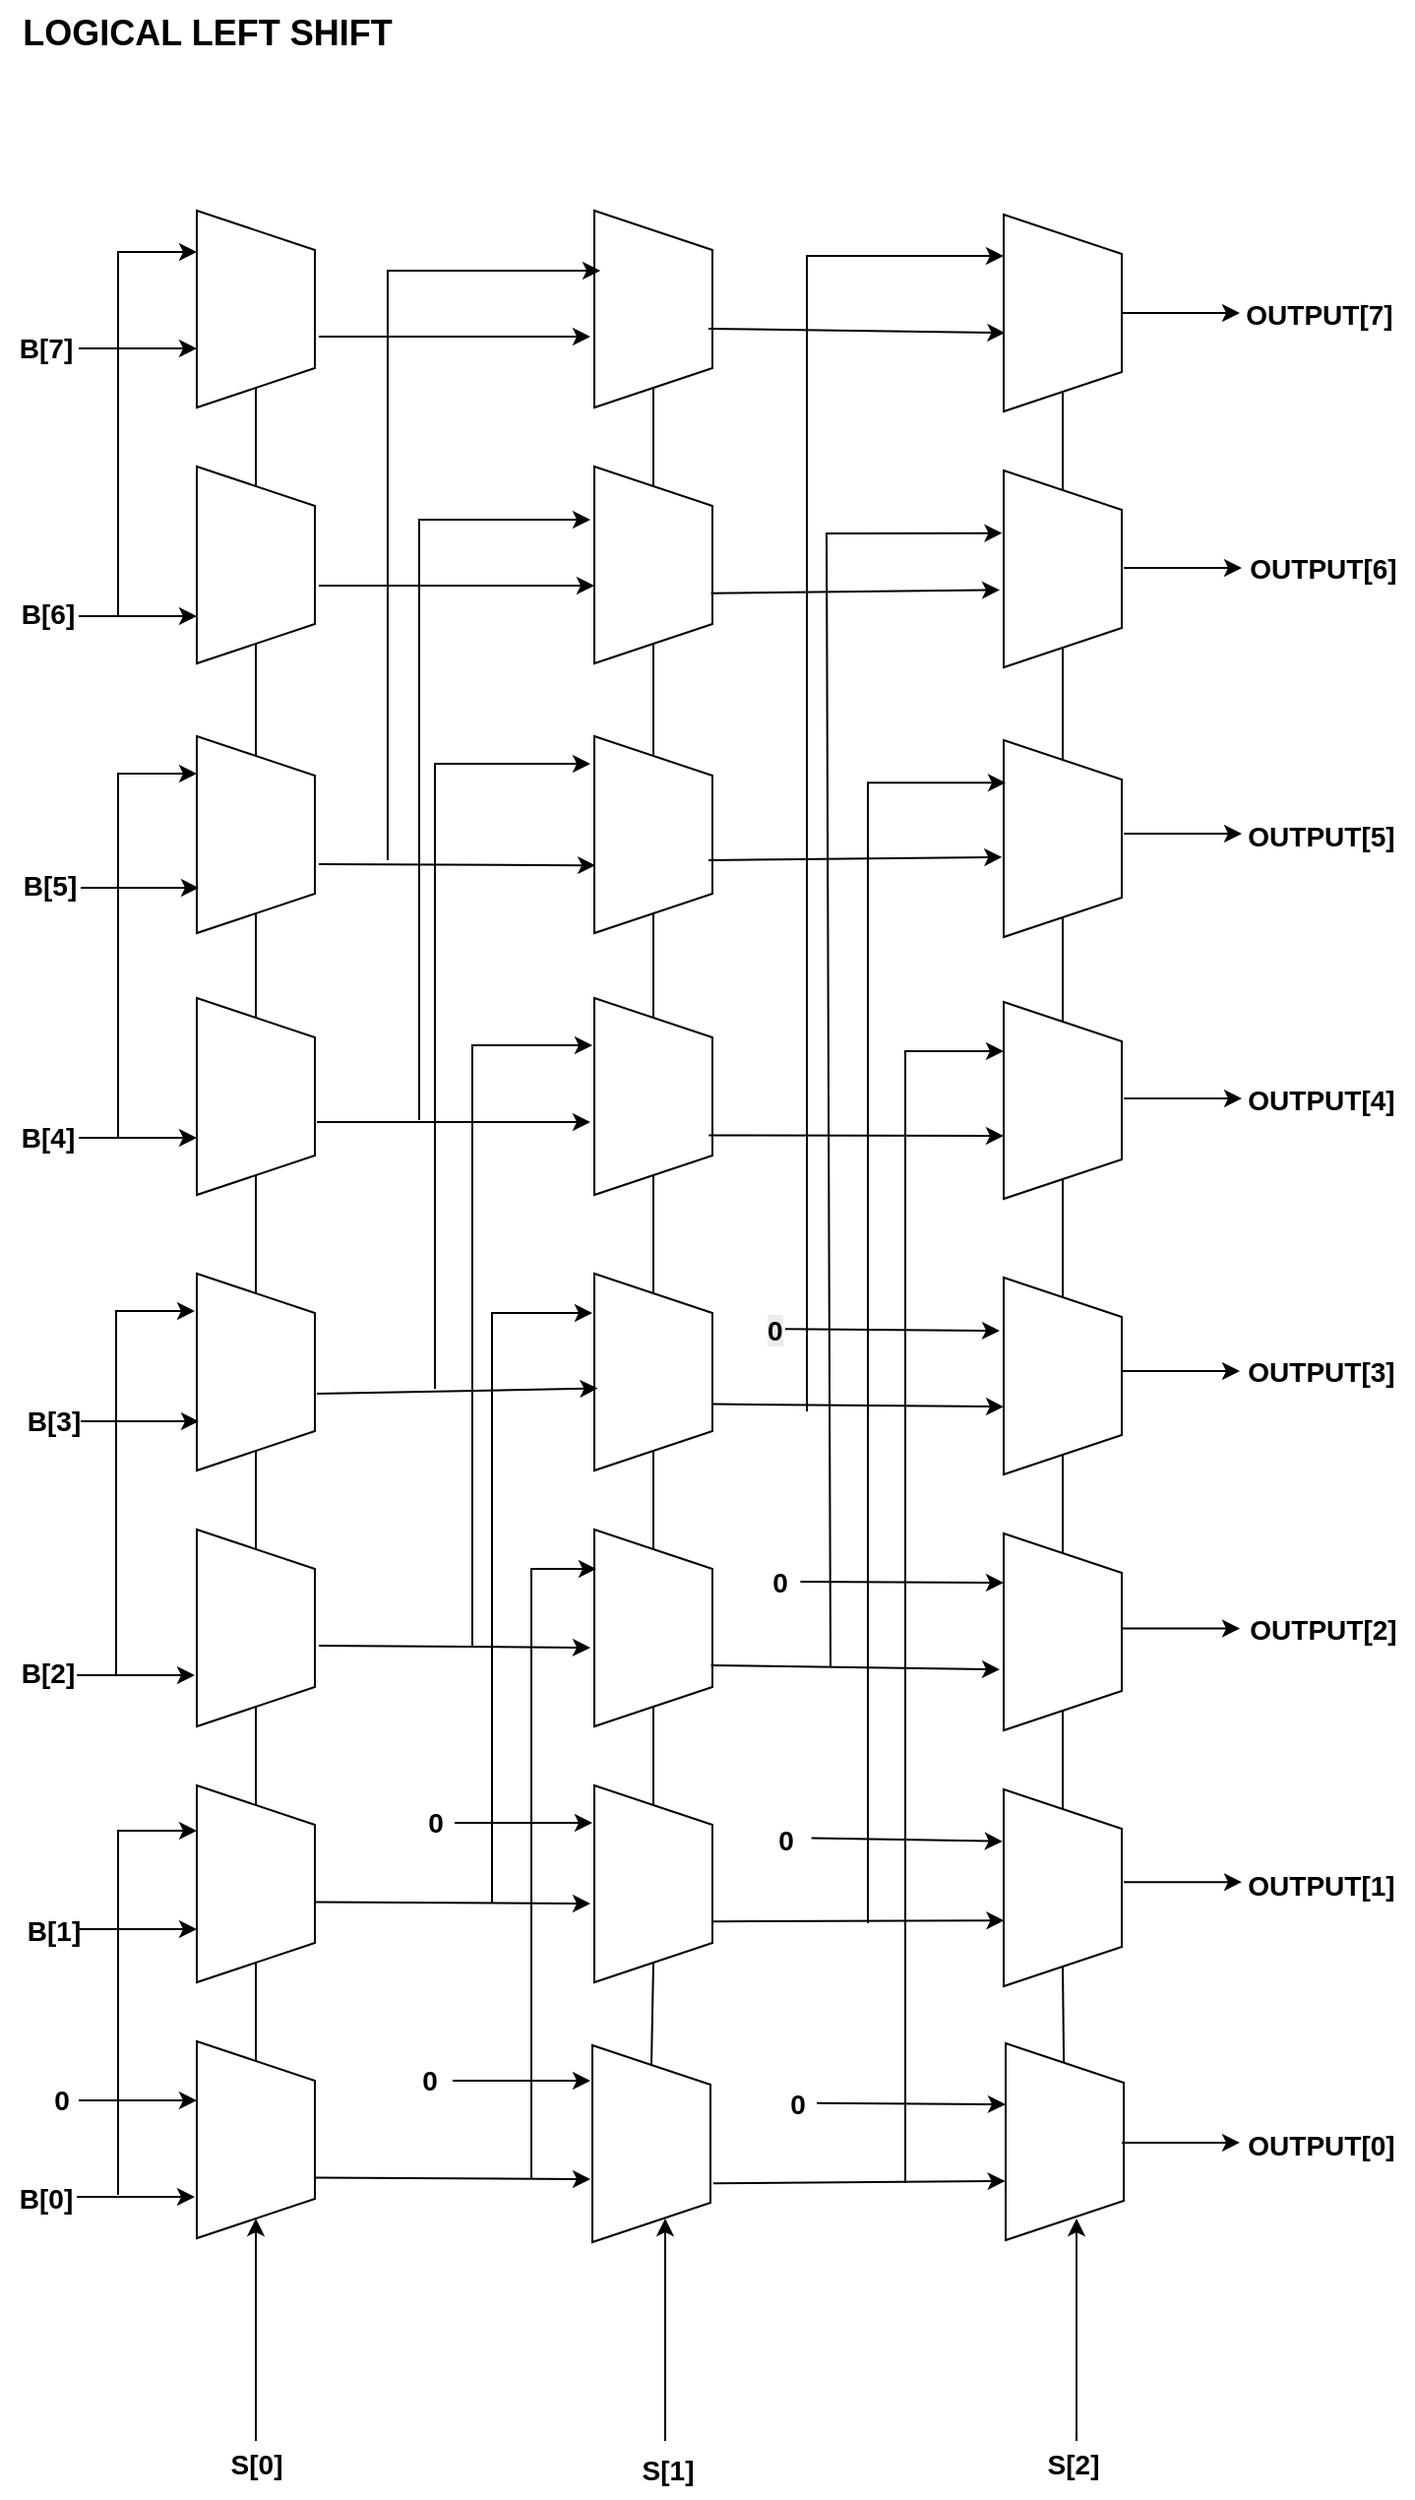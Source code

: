 <mxfile version="27.0.9">
  <diagram name="Page-1" id="BcImj0xTvGJ8RSBH8rBG">
    <mxGraphModel dx="2329" dy="1131" grid="0" gridSize="10" guides="1" tooltips="1" connect="1" arrows="1" fold="1" page="1" pageScale="1" pageWidth="850" pageHeight="1400" math="0" shadow="0">
      <root>
        <mxCell id="0" />
        <mxCell id="1" parent="0" />
        <mxCell id="QNMJlBOBgogYAWf_6NJC-1" value="" style="shape=trapezoid;perimeter=trapezoidPerimeter;whiteSpace=wrap;html=1;fixedSize=1;direction=south;" parent="1" vertex="1">
          <mxGeometry x="120" y="120" width="60" height="100" as="geometry" />
        </mxCell>
        <mxCell id="QNMJlBOBgogYAWf_6NJC-2" value="&lt;font style=&quot;font-size: 18px;&quot;&gt;&lt;b&gt;LOGICAL LEFT SHIFT&lt;/b&gt;&lt;/font&gt;" style="text;html=1;align=center;verticalAlign=middle;resizable=0;points=[];autosize=1;strokeColor=none;fillColor=none;" parent="1" vertex="1">
          <mxGeometry x="22" y="13" width="206" height="34" as="geometry" />
        </mxCell>
        <mxCell id="QNMJlBOBgogYAWf_6NJC-3" value="" style="shape=trapezoid;perimeter=trapezoidPerimeter;whiteSpace=wrap;html=1;fixedSize=1;direction=south;" parent="1" vertex="1">
          <mxGeometry x="120" y="250" width="60" height="100" as="geometry" />
        </mxCell>
        <mxCell id="QNMJlBOBgogYAWf_6NJC-4" value="" style="shape=trapezoid;perimeter=trapezoidPerimeter;whiteSpace=wrap;html=1;fixedSize=1;direction=south;" parent="1" vertex="1">
          <mxGeometry x="120" y="387" width="60" height="100" as="geometry" />
        </mxCell>
        <mxCell id="QNMJlBOBgogYAWf_6NJC-5" value="" style="shape=trapezoid;perimeter=trapezoidPerimeter;whiteSpace=wrap;html=1;fixedSize=1;direction=south;" parent="1" vertex="1">
          <mxGeometry x="120" y="520" width="60" height="100" as="geometry" />
        </mxCell>
        <mxCell id="QNMJlBOBgogYAWf_6NJC-6" value="" style="shape=trapezoid;perimeter=trapezoidPerimeter;whiteSpace=wrap;html=1;fixedSize=1;direction=south;" parent="1" vertex="1">
          <mxGeometry x="120" y="660" width="60" height="100" as="geometry" />
        </mxCell>
        <mxCell id="QNMJlBOBgogYAWf_6NJC-7" value="" style="shape=trapezoid;perimeter=trapezoidPerimeter;whiteSpace=wrap;html=1;fixedSize=1;direction=south;" parent="1" vertex="1">
          <mxGeometry x="120" y="790" width="60" height="100" as="geometry" />
        </mxCell>
        <mxCell id="QNMJlBOBgogYAWf_6NJC-8" value="" style="shape=trapezoid;perimeter=trapezoidPerimeter;whiteSpace=wrap;html=1;fixedSize=1;direction=south;" parent="1" vertex="1">
          <mxGeometry x="120" y="920" width="60" height="100" as="geometry" />
        </mxCell>
        <mxCell id="QNMJlBOBgogYAWf_6NJC-9" value="" style="shape=trapezoid;perimeter=trapezoidPerimeter;whiteSpace=wrap;html=1;fixedSize=1;direction=south;" parent="1" vertex="1">
          <mxGeometry x="322" y="120" width="60" height="100" as="geometry" />
        </mxCell>
        <mxCell id="QNMJlBOBgogYAWf_6NJC-10" value="" style="shape=trapezoid;perimeter=trapezoidPerimeter;whiteSpace=wrap;html=1;fixedSize=1;direction=south;" parent="1" vertex="1">
          <mxGeometry x="322" y="250" width="60" height="100" as="geometry" />
        </mxCell>
        <mxCell id="QNMJlBOBgogYAWf_6NJC-11" value="" style="shape=trapezoid;perimeter=trapezoidPerimeter;whiteSpace=wrap;html=1;fixedSize=1;direction=south;" parent="1" vertex="1">
          <mxGeometry x="322" y="387" width="60" height="100" as="geometry" />
        </mxCell>
        <mxCell id="QNMJlBOBgogYAWf_6NJC-12" value="" style="shape=trapezoid;perimeter=trapezoidPerimeter;whiteSpace=wrap;html=1;fixedSize=1;direction=south;" parent="1" vertex="1">
          <mxGeometry x="322" y="520" width="60" height="100" as="geometry" />
        </mxCell>
        <mxCell id="QNMJlBOBgogYAWf_6NJC-13" value="" style="shape=trapezoid;perimeter=trapezoidPerimeter;whiteSpace=wrap;html=1;fixedSize=1;direction=south;" parent="1" vertex="1">
          <mxGeometry x="322" y="660" width="60" height="100" as="geometry" />
        </mxCell>
        <mxCell id="QNMJlBOBgogYAWf_6NJC-14" value="" style="shape=trapezoid;perimeter=trapezoidPerimeter;whiteSpace=wrap;html=1;fixedSize=1;direction=south;" parent="1" vertex="1">
          <mxGeometry x="322" y="790" width="60" height="100" as="geometry" />
        </mxCell>
        <mxCell id="QNMJlBOBgogYAWf_6NJC-15" value="" style="shape=trapezoid;perimeter=trapezoidPerimeter;whiteSpace=wrap;html=1;fixedSize=1;direction=south;" parent="1" vertex="1">
          <mxGeometry x="322" y="920" width="60" height="100" as="geometry" />
        </mxCell>
        <mxCell id="QNMJlBOBgogYAWf_6NJC-16" value="" style="shape=trapezoid;perimeter=trapezoidPerimeter;whiteSpace=wrap;html=1;fixedSize=1;direction=south;" parent="1" vertex="1">
          <mxGeometry x="530" y="122" width="60" height="100" as="geometry" />
        </mxCell>
        <mxCell id="QNMJlBOBgogYAWf_6NJC-17" value="" style="shape=trapezoid;perimeter=trapezoidPerimeter;whiteSpace=wrap;html=1;fixedSize=1;direction=south;" parent="1" vertex="1">
          <mxGeometry x="530" y="252" width="60" height="100" as="geometry" />
        </mxCell>
        <mxCell id="QNMJlBOBgogYAWf_6NJC-18" value="" style="shape=trapezoid;perimeter=trapezoidPerimeter;whiteSpace=wrap;html=1;fixedSize=1;direction=south;" parent="1" vertex="1">
          <mxGeometry x="530" y="389" width="60" height="100" as="geometry" />
        </mxCell>
        <mxCell id="QNMJlBOBgogYAWf_6NJC-19" value="" style="shape=trapezoid;perimeter=trapezoidPerimeter;whiteSpace=wrap;html=1;fixedSize=1;direction=south;" parent="1" vertex="1">
          <mxGeometry x="530" y="522" width="60" height="100" as="geometry" />
        </mxCell>
        <mxCell id="QNMJlBOBgogYAWf_6NJC-20" value="" style="shape=trapezoid;perimeter=trapezoidPerimeter;whiteSpace=wrap;html=1;fixedSize=1;direction=south;" parent="1" vertex="1">
          <mxGeometry x="530" y="662" width="60" height="100" as="geometry" />
        </mxCell>
        <mxCell id="QNMJlBOBgogYAWf_6NJC-21" value="" style="shape=trapezoid;perimeter=trapezoidPerimeter;whiteSpace=wrap;html=1;fixedSize=1;direction=south;" parent="1" vertex="1">
          <mxGeometry x="530" y="792" width="60" height="100" as="geometry" />
        </mxCell>
        <mxCell id="QNMJlBOBgogYAWf_6NJC-22" value="" style="shape=trapezoid;perimeter=trapezoidPerimeter;whiteSpace=wrap;html=1;fixedSize=1;direction=south;" parent="1" vertex="1">
          <mxGeometry x="530" y="922" width="60" height="100" as="geometry" />
        </mxCell>
        <mxCell id="QNMJlBOBgogYAWf_6NJC-23" value="" style="endArrow=classic;html=1;rounded=0;" parent="1" edge="1">
          <mxGeometry width="50" height="50" relative="1" as="geometry">
            <mxPoint x="60" y="190" as="sourcePoint" />
            <mxPoint x="120" y="190" as="targetPoint" />
          </mxGeometry>
        </mxCell>
        <mxCell id="QNMJlBOBgogYAWf_6NJC-24" value="" style="endArrow=classic;html=1;rounded=0;" parent="1" edge="1">
          <mxGeometry width="50" height="50" relative="1" as="geometry">
            <mxPoint x="60" y="326" as="sourcePoint" />
            <mxPoint x="120" y="326" as="targetPoint" />
          </mxGeometry>
        </mxCell>
        <mxCell id="QNMJlBOBgogYAWf_6NJC-25" value="" style="endArrow=classic;html=1;rounded=0;" parent="1" edge="1">
          <mxGeometry width="50" height="50" relative="1" as="geometry">
            <mxPoint x="61" y="464" as="sourcePoint" />
            <mxPoint x="121" y="464" as="targetPoint" />
          </mxGeometry>
        </mxCell>
        <mxCell id="QNMJlBOBgogYAWf_6NJC-26" value="" style="endArrow=classic;html=1;rounded=0;" parent="1" edge="1">
          <mxGeometry width="50" height="50" relative="1" as="geometry">
            <mxPoint x="60" y="591" as="sourcePoint" />
            <mxPoint x="120" y="591" as="targetPoint" />
          </mxGeometry>
        </mxCell>
        <mxCell id="QNMJlBOBgogYAWf_6NJC-27" value="" style="endArrow=classic;html=1;rounded=0;" parent="1" edge="1">
          <mxGeometry width="50" height="50" relative="1" as="geometry">
            <mxPoint x="61" y="735" as="sourcePoint" />
            <mxPoint x="121" y="735" as="targetPoint" />
          </mxGeometry>
        </mxCell>
        <mxCell id="QNMJlBOBgogYAWf_6NJC-28" value="" style="endArrow=classic;html=1;rounded=0;" parent="1" edge="1">
          <mxGeometry width="50" height="50" relative="1" as="geometry">
            <mxPoint x="59" y="864" as="sourcePoint" />
            <mxPoint x="119" y="864" as="targetPoint" />
          </mxGeometry>
        </mxCell>
        <mxCell id="QNMJlBOBgogYAWf_6NJC-29" value="" style="endArrow=classic;html=1;rounded=0;" parent="1" edge="1">
          <mxGeometry width="50" height="50" relative="1" as="geometry">
            <mxPoint x="60" y="993" as="sourcePoint" />
            <mxPoint x="120" y="993" as="targetPoint" />
          </mxGeometry>
        </mxCell>
        <mxCell id="QNMJlBOBgogYAWf_6NJC-30" value="&lt;font style=&quot;font-size: 14px;&quot;&gt;&lt;b&gt;B[7]&lt;/b&gt;&lt;/font&gt;" style="text;html=1;align=center;verticalAlign=middle;resizable=0;points=[];autosize=1;strokeColor=none;fillColor=none;" parent="1" vertex="1">
          <mxGeometry x="20" y="175" width="45" height="29" as="geometry" />
        </mxCell>
        <mxCell id="QNMJlBOBgogYAWf_6NJC-31" value="&lt;font style=&quot;font-size: 14px;&quot;&gt;&lt;b&gt;B[6]&lt;/b&gt;&lt;/font&gt;" style="text;html=1;align=center;verticalAlign=middle;resizable=0;points=[];autosize=1;strokeColor=none;fillColor=none;" parent="1" vertex="1">
          <mxGeometry x="21" y="310" width="45" height="29" as="geometry" />
        </mxCell>
        <mxCell id="QNMJlBOBgogYAWf_6NJC-32" value="&lt;font style=&quot;font-size: 14px;&quot;&gt;&lt;b&gt;B[5]&lt;/b&gt;&lt;/font&gt;" style="text;html=1;align=center;verticalAlign=middle;resizable=0;points=[];autosize=1;strokeColor=none;fillColor=none;" parent="1" vertex="1">
          <mxGeometry x="22" y="448" width="45" height="29" as="geometry" />
        </mxCell>
        <mxCell id="QNMJlBOBgogYAWf_6NJC-33" value="&lt;font style=&quot;font-size: 14px;&quot;&gt;&lt;b&gt;B[4]&lt;/b&gt;&lt;/font&gt;" style="text;html=1;align=center;verticalAlign=middle;resizable=0;points=[];autosize=1;strokeColor=none;fillColor=none;" parent="1" vertex="1">
          <mxGeometry x="21" y="576" width="45" height="29" as="geometry" />
        </mxCell>
        <mxCell id="QNMJlBOBgogYAWf_6NJC-34" value="&lt;b&gt;&lt;font style=&quot;font-size: 14px;&quot;&gt;B[3]&lt;/font&gt;&lt;/b&gt;" style="text;html=1;align=center;verticalAlign=middle;resizable=0;points=[];autosize=1;strokeColor=none;fillColor=none;" parent="1" vertex="1">
          <mxGeometry x="24" y="720" width="45" height="29" as="geometry" />
        </mxCell>
        <mxCell id="QNMJlBOBgogYAWf_6NJC-35" value="&lt;font style=&quot;font-size: 14px;&quot;&gt;&lt;b&gt;B[2]&lt;/b&gt;&lt;/font&gt;" style="text;html=1;align=center;verticalAlign=middle;resizable=0;points=[];autosize=1;strokeColor=none;fillColor=none;" parent="1" vertex="1">
          <mxGeometry x="21" y="848" width="45" height="29" as="geometry" />
        </mxCell>
        <mxCell id="QNMJlBOBgogYAWf_6NJC-36" value="&lt;font style=&quot;font-size: 14px;&quot;&gt;&lt;b&gt;B[1]&lt;/b&gt;&lt;/font&gt;" style="text;html=1;align=center;verticalAlign=middle;resizable=0;points=[];autosize=1;strokeColor=none;fillColor=none;" parent="1" vertex="1">
          <mxGeometry x="24" y="979" width="45" height="29" as="geometry" />
        </mxCell>
        <mxCell id="QNMJlBOBgogYAWf_6NJC-37" value="" style="shape=trapezoid;perimeter=trapezoidPerimeter;whiteSpace=wrap;html=1;fixedSize=1;direction=south;" parent="1" vertex="1">
          <mxGeometry x="120" y="1050" width="60" height="100" as="geometry" />
        </mxCell>
        <mxCell id="QNMJlBOBgogYAWf_6NJC-38" value="" style="shape=trapezoid;perimeter=trapezoidPerimeter;whiteSpace=wrap;html=1;fixedSize=1;direction=south;" parent="1" vertex="1">
          <mxGeometry x="321" y="1052" width="60" height="100" as="geometry" />
        </mxCell>
        <mxCell id="QNMJlBOBgogYAWf_6NJC-39" value="" style="shape=trapezoid;perimeter=trapezoidPerimeter;whiteSpace=wrap;html=1;fixedSize=1;direction=south;" parent="1" vertex="1">
          <mxGeometry x="531" y="1051" width="60" height="100" as="geometry" />
        </mxCell>
        <mxCell id="QNMJlBOBgogYAWf_6NJC-40" value="" style="endArrow=classic;html=1;rounded=0;" parent="1" edge="1">
          <mxGeometry width="50" height="50" relative="1" as="geometry">
            <mxPoint x="59" y="1129" as="sourcePoint" />
            <mxPoint x="119" y="1129" as="targetPoint" />
          </mxGeometry>
        </mxCell>
        <mxCell id="QNMJlBOBgogYAWf_6NJC-41" value="&lt;b&gt;&lt;font style=&quot;font-size: 14px;&quot;&gt;B[0]&lt;/font&gt;&lt;/b&gt;" style="text;html=1;align=center;verticalAlign=middle;resizable=0;points=[];autosize=1;strokeColor=none;fillColor=none;" parent="1" vertex="1">
          <mxGeometry x="20" y="1115" width="45" height="29" as="geometry" />
        </mxCell>
        <mxCell id="QNMJlBOBgogYAWf_6NJC-42" value="" style="endArrow=classic;html=1;rounded=0;entryX=0.25;entryY=1;entryDx=0;entryDy=0;edgeStyle=orthogonalEdgeStyle;" parent="1" edge="1">
          <mxGeometry width="50" height="50" relative="1" as="geometry">
            <mxPoint x="80" y="326" as="sourcePoint" />
            <mxPoint x="120" y="141" as="targetPoint" />
            <Array as="points">
              <mxPoint x="80" y="141" />
            </Array>
          </mxGeometry>
        </mxCell>
        <mxCell id="QNMJlBOBgogYAWf_6NJC-43" value="" style="endArrow=classic;html=1;rounded=0;entryX=0.25;entryY=1;entryDx=0;entryDy=0;edgeStyle=orthogonalEdgeStyle;" parent="1" edge="1">
          <mxGeometry width="50" height="50" relative="1" as="geometry">
            <mxPoint x="80" y="591" as="sourcePoint" />
            <mxPoint x="120" y="406" as="targetPoint" />
            <Array as="points">
              <mxPoint x="80" y="406" />
            </Array>
          </mxGeometry>
        </mxCell>
        <mxCell id="QNMJlBOBgogYAWf_6NJC-44" value="" style="endArrow=classic;html=1;rounded=0;entryX=0.25;entryY=1;entryDx=0;entryDy=0;edgeStyle=orthogonalEdgeStyle;" parent="1" edge="1">
          <mxGeometry width="50" height="50" relative="1" as="geometry">
            <mxPoint x="79" y="864" as="sourcePoint" />
            <mxPoint x="119" y="679" as="targetPoint" />
            <Array as="points">
              <mxPoint x="79" y="679" />
            </Array>
          </mxGeometry>
        </mxCell>
        <mxCell id="QNMJlBOBgogYAWf_6NJC-45" value="" style="endArrow=classic;html=1;rounded=0;entryX=0.25;entryY=1;entryDx=0;entryDy=0;edgeStyle=orthogonalEdgeStyle;" parent="1" edge="1">
          <mxGeometry width="50" height="50" relative="1" as="geometry">
            <mxPoint x="80" y="1128" as="sourcePoint" />
            <mxPoint x="120" y="943" as="targetPoint" />
            <Array as="points">
              <mxPoint x="80" y="943" />
            </Array>
          </mxGeometry>
        </mxCell>
        <mxCell id="QNMJlBOBgogYAWf_6NJC-47" value="" style="endArrow=classic;html=1;rounded=0;" parent="1" edge="1">
          <mxGeometry width="50" height="50" relative="1" as="geometry">
            <mxPoint x="60" y="1080" as="sourcePoint" />
            <mxPoint x="120" y="1080" as="targetPoint" />
          </mxGeometry>
        </mxCell>
        <mxCell id="QNMJlBOBgogYAWf_6NJC-48" value="&lt;font style=&quot;font-size: 14px;&quot;&gt;&lt;b&gt;0&lt;/b&gt;&lt;/font&gt;" style="text;html=1;align=center;verticalAlign=middle;resizable=0;points=[];autosize=1;strokeColor=none;fillColor=none;" parent="1" vertex="1">
          <mxGeometry x="38" y="1065" width="26" height="29" as="geometry" />
        </mxCell>
        <mxCell id="QNMJlBOBgogYAWf_6NJC-49" value="" style="endArrow=none;html=1;rounded=0;exitX=1;exitY=0.5;exitDx=0;exitDy=0;entryX=0;entryY=0.5;entryDx=0;entryDy=0;" parent="1" source="QNMJlBOBgogYAWf_6NJC-1" target="QNMJlBOBgogYAWf_6NJC-3" edge="1">
          <mxGeometry width="50" height="50" relative="1" as="geometry">
            <mxPoint x="400" y="360" as="sourcePoint" />
            <mxPoint x="450" y="310" as="targetPoint" />
          </mxGeometry>
        </mxCell>
        <mxCell id="QNMJlBOBgogYAWf_6NJC-50" value="" style="endArrow=none;html=1;rounded=0;exitX=1;exitY=0.5;exitDx=0;exitDy=0;entryX=0;entryY=0.5;entryDx=0;entryDy=0;" parent="1" source="QNMJlBOBgogYAWf_6NJC-3" target="QNMJlBOBgogYAWf_6NJC-4" edge="1">
          <mxGeometry width="50" height="50" relative="1" as="geometry">
            <mxPoint x="400" y="530" as="sourcePoint" />
            <mxPoint x="450" y="480" as="targetPoint" />
          </mxGeometry>
        </mxCell>
        <mxCell id="QNMJlBOBgogYAWf_6NJC-51" value="" style="endArrow=none;html=1;rounded=0;exitX=1;exitY=0.5;exitDx=0;exitDy=0;entryX=0;entryY=0.5;entryDx=0;entryDy=0;" parent="1" source="QNMJlBOBgogYAWf_6NJC-4" target="QNMJlBOBgogYAWf_6NJC-5" edge="1">
          <mxGeometry width="50" height="50" relative="1" as="geometry">
            <mxPoint x="400" y="700" as="sourcePoint" />
            <mxPoint x="450" y="650" as="targetPoint" />
          </mxGeometry>
        </mxCell>
        <mxCell id="QNMJlBOBgogYAWf_6NJC-52" value="" style="endArrow=none;html=1;rounded=0;exitX=1;exitY=0.5;exitDx=0;exitDy=0;entryX=0;entryY=0.5;entryDx=0;entryDy=0;" parent="1" source="QNMJlBOBgogYAWf_6NJC-5" target="QNMJlBOBgogYAWf_6NJC-6" edge="1">
          <mxGeometry width="50" height="50" relative="1" as="geometry">
            <mxPoint x="400" y="840" as="sourcePoint" />
            <mxPoint x="450" y="790" as="targetPoint" />
          </mxGeometry>
        </mxCell>
        <mxCell id="QNMJlBOBgogYAWf_6NJC-53" value="" style="endArrow=none;html=1;rounded=0;exitX=1;exitY=0.5;exitDx=0;exitDy=0;entryX=0;entryY=0.5;entryDx=0;entryDy=0;" parent="1" source="QNMJlBOBgogYAWf_6NJC-6" target="QNMJlBOBgogYAWf_6NJC-7" edge="1">
          <mxGeometry width="50" height="50" relative="1" as="geometry">
            <mxPoint x="400" y="990" as="sourcePoint" />
            <mxPoint x="450" y="940" as="targetPoint" />
          </mxGeometry>
        </mxCell>
        <mxCell id="QNMJlBOBgogYAWf_6NJC-54" value="" style="endArrow=none;html=1;rounded=0;exitX=1;exitY=0.5;exitDx=0;exitDy=0;entryX=0;entryY=0.5;entryDx=0;entryDy=0;" parent="1" source="QNMJlBOBgogYAWf_6NJC-7" target="QNMJlBOBgogYAWf_6NJC-8" edge="1">
          <mxGeometry width="50" height="50" relative="1" as="geometry">
            <mxPoint x="400" y="1070" as="sourcePoint" />
            <mxPoint x="450" y="1020" as="targetPoint" />
          </mxGeometry>
        </mxCell>
        <mxCell id="QNMJlBOBgogYAWf_6NJC-56" value="" style="endArrow=none;html=1;rounded=0;exitX=1;exitY=0.5;exitDx=0;exitDy=0;entryX=0;entryY=0.5;entryDx=0;entryDy=0;" parent="1" source="QNMJlBOBgogYAWf_6NJC-8" target="QNMJlBOBgogYAWf_6NJC-37" edge="1">
          <mxGeometry width="50" height="50" relative="1" as="geometry">
            <mxPoint x="400" y="1170" as="sourcePoint" />
            <mxPoint x="450" y="1120" as="targetPoint" />
          </mxGeometry>
        </mxCell>
        <mxCell id="QNMJlBOBgogYAWf_6NJC-57" value="" style="endArrow=none;html=1;rounded=0;exitX=1;exitY=0.5;exitDx=0;exitDy=0;entryX=0;entryY=0.5;entryDx=0;entryDy=0;" parent="1" source="QNMJlBOBgogYAWf_6NJC-9" target="QNMJlBOBgogYAWf_6NJC-10" edge="1">
          <mxGeometry width="50" height="50" relative="1" as="geometry">
            <mxPoint x="632" y="510" as="sourcePoint" />
            <mxPoint x="682" y="460" as="targetPoint" />
          </mxGeometry>
        </mxCell>
        <mxCell id="QNMJlBOBgogYAWf_6NJC-58" value="" style="endArrow=none;html=1;rounded=0;exitX=1;exitY=0.5;exitDx=0;exitDy=0;entryX=0;entryY=0.5;entryDx=0;entryDy=0;" parent="1" source="QNMJlBOBgogYAWf_6NJC-10" target="QNMJlBOBgogYAWf_6NJC-11" edge="1">
          <mxGeometry width="50" height="50" relative="1" as="geometry">
            <mxPoint x="632" y="600" as="sourcePoint" />
            <mxPoint x="682" y="550" as="targetPoint" />
          </mxGeometry>
        </mxCell>
        <mxCell id="QNMJlBOBgogYAWf_6NJC-59" value="" style="endArrow=none;html=1;rounded=0;exitX=1;exitY=0.5;exitDx=0;exitDy=0;entryX=0;entryY=0.5;entryDx=0;entryDy=0;" parent="1" source="QNMJlBOBgogYAWf_6NJC-11" target="QNMJlBOBgogYAWf_6NJC-12" edge="1">
          <mxGeometry width="50" height="50" relative="1" as="geometry">
            <mxPoint x="632" y="770" as="sourcePoint" />
            <mxPoint x="682" y="720" as="targetPoint" />
          </mxGeometry>
        </mxCell>
        <mxCell id="QNMJlBOBgogYAWf_6NJC-60" value="" style="endArrow=none;html=1;rounded=0;exitX=1;exitY=0.5;exitDx=0;exitDy=0;entryX=0;entryY=0.5;entryDx=0;entryDy=0;" parent="1" source="QNMJlBOBgogYAWf_6NJC-12" target="QNMJlBOBgogYAWf_6NJC-13" edge="1">
          <mxGeometry width="50" height="50" relative="1" as="geometry">
            <mxPoint x="632" y="880" as="sourcePoint" />
            <mxPoint x="682" y="830" as="targetPoint" />
          </mxGeometry>
        </mxCell>
        <mxCell id="QNMJlBOBgogYAWf_6NJC-61" value="" style="endArrow=none;html=1;rounded=0;exitX=1;exitY=0.5;exitDx=0;exitDy=0;" parent="1" source="QNMJlBOBgogYAWf_6NJC-13" target="QNMJlBOBgogYAWf_6NJC-14" edge="1">
          <mxGeometry width="50" height="50" relative="1" as="geometry">
            <mxPoint x="632" y="940" as="sourcePoint" />
            <mxPoint x="682" y="890" as="targetPoint" />
          </mxGeometry>
        </mxCell>
        <mxCell id="QNMJlBOBgogYAWf_6NJC-62" value="" style="endArrow=none;html=1;rounded=0;exitX=1;exitY=0.5;exitDx=0;exitDy=0;entryX=0;entryY=0.5;entryDx=0;entryDy=0;" parent="1" source="QNMJlBOBgogYAWf_6NJC-14" target="QNMJlBOBgogYAWf_6NJC-15" edge="1">
          <mxGeometry width="50" height="50" relative="1" as="geometry">
            <mxPoint x="632" y="1050" as="sourcePoint" />
            <mxPoint x="682" y="1000" as="targetPoint" />
          </mxGeometry>
        </mxCell>
        <mxCell id="QNMJlBOBgogYAWf_6NJC-63" value="" style="endArrow=none;html=1;rounded=0;exitX=1;exitY=0.5;exitDx=0;exitDy=0;entryX=0;entryY=0.5;entryDx=0;entryDy=0;" parent="1" source="QNMJlBOBgogYAWf_6NJC-15" target="QNMJlBOBgogYAWf_6NJC-38" edge="1">
          <mxGeometry width="50" height="50" relative="1" as="geometry">
            <mxPoint x="632" y="1050" as="sourcePoint" />
            <mxPoint x="682" y="1000" as="targetPoint" />
          </mxGeometry>
        </mxCell>
        <mxCell id="QNMJlBOBgogYAWf_6NJC-64" value="" style="endArrow=none;html=1;rounded=0;exitX=1;exitY=0.5;exitDx=0;exitDy=0;entryX=0;entryY=0.5;entryDx=0;entryDy=0;" parent="1" source="QNMJlBOBgogYAWf_6NJC-16" target="QNMJlBOBgogYAWf_6NJC-17" edge="1">
          <mxGeometry width="50" height="50" relative="1" as="geometry">
            <mxPoint x="650" y="402" as="sourcePoint" />
            <mxPoint x="700" y="352" as="targetPoint" />
          </mxGeometry>
        </mxCell>
        <mxCell id="QNMJlBOBgogYAWf_6NJC-65" value="" style="endArrow=none;html=1;rounded=0;exitX=1;exitY=0.5;exitDx=0;exitDy=0;entryX=0;entryY=0.5;entryDx=0;entryDy=0;" parent="1" source="QNMJlBOBgogYAWf_6NJC-17" target="QNMJlBOBgogYAWf_6NJC-18" edge="1">
          <mxGeometry width="50" height="50" relative="1" as="geometry">
            <mxPoint x="650" y="402" as="sourcePoint" />
            <mxPoint x="700" y="352" as="targetPoint" />
          </mxGeometry>
        </mxCell>
        <mxCell id="QNMJlBOBgogYAWf_6NJC-66" value="" style="endArrow=none;html=1;rounded=0;exitX=1;exitY=0.5;exitDx=0;exitDy=0;entryX=0;entryY=0.5;entryDx=0;entryDy=0;" parent="1" source="QNMJlBOBgogYAWf_6NJC-18" target="QNMJlBOBgogYAWf_6NJC-19" edge="1">
          <mxGeometry width="50" height="50" relative="1" as="geometry">
            <mxPoint x="650" y="592" as="sourcePoint" />
            <mxPoint x="700" y="542" as="targetPoint" />
          </mxGeometry>
        </mxCell>
        <mxCell id="QNMJlBOBgogYAWf_6NJC-67" value="" style="endArrow=none;html=1;rounded=0;exitX=1;exitY=0.5;exitDx=0;exitDy=0;entryX=0;entryY=0.5;entryDx=0;entryDy=0;" parent="1" source="QNMJlBOBgogYAWf_6NJC-19" target="QNMJlBOBgogYAWf_6NJC-20" edge="1">
          <mxGeometry width="50" height="50" relative="1" as="geometry">
            <mxPoint x="650" y="872" as="sourcePoint" />
            <mxPoint x="700" y="822" as="targetPoint" />
          </mxGeometry>
        </mxCell>
        <mxCell id="QNMJlBOBgogYAWf_6NJC-68" value="" style="endArrow=none;html=1;rounded=0;exitX=1;exitY=0.5;exitDx=0;exitDy=0;" parent="1" source="QNMJlBOBgogYAWf_6NJC-20" target="QNMJlBOBgogYAWf_6NJC-21" edge="1">
          <mxGeometry width="50" height="50" relative="1" as="geometry">
            <mxPoint x="650" y="872" as="sourcePoint" />
            <mxPoint x="700" y="822" as="targetPoint" />
          </mxGeometry>
        </mxCell>
        <mxCell id="QNMJlBOBgogYAWf_6NJC-69" value="" style="endArrow=none;html=1;rounded=0;exitX=1;exitY=0.5;exitDx=0;exitDy=0;entryX=0;entryY=0.5;entryDx=0;entryDy=0;" parent="1" source="QNMJlBOBgogYAWf_6NJC-21" target="QNMJlBOBgogYAWf_6NJC-22" edge="1">
          <mxGeometry width="50" height="50" relative="1" as="geometry">
            <mxPoint x="650" y="992" as="sourcePoint" />
            <mxPoint x="700" y="942" as="targetPoint" />
          </mxGeometry>
        </mxCell>
        <mxCell id="QNMJlBOBgogYAWf_6NJC-70" value="" style="endArrow=none;html=1;rounded=0;exitX=1;exitY=0.5;exitDx=0;exitDy=0;" parent="1" source="QNMJlBOBgogYAWf_6NJC-22" target="QNMJlBOBgogYAWf_6NJC-39" edge="1">
          <mxGeometry width="50" height="50" relative="1" as="geometry">
            <mxPoint x="650" y="1092" as="sourcePoint" />
            <mxPoint x="700" y="1042" as="targetPoint" />
          </mxGeometry>
        </mxCell>
        <mxCell id="QNMJlBOBgogYAWf_6NJC-71" value="" style="endArrow=classic;html=1;rounded=0;exitX=0.605;exitY=-0.033;exitDx=0;exitDy=0;exitPerimeter=0;entryX=0.605;entryY=1;entryDx=0;entryDy=0;entryPerimeter=0;" parent="1" source="QNMJlBOBgogYAWf_6NJC-3" target="QNMJlBOBgogYAWf_6NJC-10" edge="1">
          <mxGeometry width="50" height="50" relative="1" as="geometry">
            <mxPoint x="600" y="470" as="sourcePoint" />
            <mxPoint x="650" y="420" as="targetPoint" />
          </mxGeometry>
        </mxCell>
        <mxCell id="QNMJlBOBgogYAWf_6NJC-72" value="" style="endArrow=classic;html=1;rounded=0;exitX=0.605;exitY=-0.033;exitDx=0;exitDy=0;exitPerimeter=0;" parent="1" edge="1">
          <mxGeometry width="50" height="50" relative="1" as="geometry">
            <mxPoint x="182" y="184" as="sourcePoint" />
            <mxPoint x="320" y="184" as="targetPoint" />
          </mxGeometry>
        </mxCell>
        <mxCell id="QNMJlBOBgogYAWf_6NJC-73" value="" style="endArrow=classic;html=1;rounded=0;exitX=0.605;exitY=-0.033;exitDx=0;exitDy=0;exitPerimeter=0;entryX=0.656;entryY=0.99;entryDx=0;entryDy=0;entryPerimeter=0;" parent="1" target="QNMJlBOBgogYAWf_6NJC-11" edge="1">
          <mxGeometry width="50" height="50" relative="1" as="geometry">
            <mxPoint x="182" y="452" as="sourcePoint" />
            <mxPoint x="290" y="452" as="targetPoint" />
          </mxGeometry>
        </mxCell>
        <mxCell id="QNMJlBOBgogYAWf_6NJC-74" value="" style="endArrow=classic;html=1;rounded=0;exitX=0.605;exitY=-0.033;exitDx=0;exitDy=0;exitPerimeter=0;" parent="1" edge="1">
          <mxGeometry width="50" height="50" relative="1" as="geometry">
            <mxPoint x="181" y="583" as="sourcePoint" />
            <mxPoint x="320" y="583" as="targetPoint" />
          </mxGeometry>
        </mxCell>
        <mxCell id="QNMJlBOBgogYAWf_6NJC-75" value="" style="endArrow=classic;html=1;rounded=0;exitX=0.605;exitY=-0.033;exitDx=0;exitDy=0;exitPerimeter=0;entryX=0.583;entryY=0.971;entryDx=0;entryDy=0;entryPerimeter=0;" parent="1" target="QNMJlBOBgogYAWf_6NJC-13" edge="1">
          <mxGeometry width="50" height="50" relative="1" as="geometry">
            <mxPoint x="181" y="721" as="sourcePoint" />
            <mxPoint x="289" y="721" as="targetPoint" />
          </mxGeometry>
        </mxCell>
        <mxCell id="QNMJlBOBgogYAWf_6NJC-76" value="" style="endArrow=classic;html=1;rounded=0;exitX=0.605;exitY=-0.033;exitDx=0;exitDy=0;exitPerimeter=0;" parent="1" edge="1">
          <mxGeometry width="50" height="50" relative="1" as="geometry">
            <mxPoint x="182" y="849" as="sourcePoint" />
            <mxPoint x="320" y="850" as="targetPoint" />
          </mxGeometry>
        </mxCell>
        <mxCell id="QNMJlBOBgogYAWf_6NJC-77" value="" style="endArrow=classic;html=1;rounded=0;exitX=0.605;exitY=-0.033;exitDx=0;exitDy=0;exitPerimeter=0;" parent="1" edge="1">
          <mxGeometry width="50" height="50" relative="1" as="geometry">
            <mxPoint x="180" y="979.29" as="sourcePoint" />
            <mxPoint x="320" y="980" as="targetPoint" />
          </mxGeometry>
        </mxCell>
        <mxCell id="QNMJlBOBgogYAWf_6NJC-78" value="" style="endArrow=classic;html=1;rounded=0;exitX=0.605;exitY=-0.033;exitDx=0;exitDy=0;exitPerimeter=0;" parent="1" edge="1">
          <mxGeometry width="50" height="50" relative="1" as="geometry">
            <mxPoint x="180" y="1119.29" as="sourcePoint" />
            <mxPoint x="320" y="1120" as="targetPoint" />
          </mxGeometry>
        </mxCell>
        <mxCell id="QNMJlBOBgogYAWf_6NJC-79" value="" style="endArrow=classic;html=1;rounded=0;entryX=0.305;entryY=0.949;entryDx=0;entryDy=0;edgeStyle=orthogonalEdgeStyle;entryPerimeter=0;" parent="1" target="QNMJlBOBgogYAWf_6NJC-9" edge="1">
          <mxGeometry width="50" height="50" relative="1" as="geometry">
            <mxPoint x="217" y="450" as="sourcePoint" />
            <mxPoint x="297" y="146" as="targetPoint" />
            <Array as="points">
              <mxPoint x="217" y="151" />
            </Array>
          </mxGeometry>
        </mxCell>
        <mxCell id="QNMJlBOBgogYAWf_6NJC-80" value="" style="endArrow=classic;html=1;rounded=0;edgeStyle=orthogonalEdgeStyle;" parent="1" edge="1">
          <mxGeometry width="50" height="50" relative="1" as="geometry">
            <mxPoint x="233" y="577" as="sourcePoint" />
            <mxPoint x="320" y="277" as="targetPoint" />
            <Array as="points">
              <mxPoint x="233" y="582" />
              <mxPoint x="233" y="277" />
            </Array>
          </mxGeometry>
        </mxCell>
        <mxCell id="QNMJlBOBgogYAWf_6NJC-81" value="" style="endArrow=classic;html=1;rounded=0;edgeStyle=orthogonalEdgeStyle;" parent="1" edge="1">
          <mxGeometry width="50" height="50" relative="1" as="geometry">
            <mxPoint x="241" y="718.5" as="sourcePoint" />
            <mxPoint x="320" y="401" as="targetPoint" />
            <Array as="points">
              <mxPoint x="241" y="401" />
            </Array>
          </mxGeometry>
        </mxCell>
        <mxCell id="QNMJlBOBgogYAWf_6NJC-83" value="" style="endArrow=classic;html=1;rounded=0;entryX=0.25;entryY=1;entryDx=0;entryDy=0;edgeStyle=orthogonalEdgeStyle;" parent="1" edge="1">
          <mxGeometry width="50" height="50" relative="1" as="geometry">
            <mxPoint x="260" y="849" as="sourcePoint" />
            <mxPoint x="321" y="544" as="targetPoint" />
            <Array as="points">
              <mxPoint x="260" y="849" />
              <mxPoint x="260" y="544" />
            </Array>
          </mxGeometry>
        </mxCell>
        <mxCell id="QNMJlBOBgogYAWf_6NJC-84" value="" style="endArrow=classic;html=1;rounded=0;entryX=0.25;entryY=1;entryDx=0;entryDy=0;edgeStyle=orthogonalEdgeStyle;" parent="1" edge="1">
          <mxGeometry width="50" height="50" relative="1" as="geometry">
            <mxPoint x="270" y="980" as="sourcePoint" />
            <mxPoint x="321" y="680" as="targetPoint" />
            <Array as="points">
              <mxPoint x="270" y="980" />
              <mxPoint x="270" y="680" />
            </Array>
          </mxGeometry>
        </mxCell>
        <mxCell id="QNMJlBOBgogYAWf_6NJC-86" value="" style="endArrow=classic;html=1;rounded=0;entryX=0.25;entryY=1;entryDx=0;entryDy=0;edgeStyle=orthogonalEdgeStyle;" parent="1" edge="1">
          <mxGeometry width="50" height="50" relative="1" as="geometry">
            <mxPoint x="290" y="1120" as="sourcePoint" />
            <mxPoint x="323" y="810" as="targetPoint" />
            <Array as="points">
              <mxPoint x="290" y="1110" />
              <mxPoint x="290" y="810" />
            </Array>
          </mxGeometry>
        </mxCell>
        <mxCell id="QNMJlBOBgogYAWf_6NJC-87" value="" style="endArrow=classic;html=1;rounded=0;" parent="1" edge="1">
          <mxGeometry width="50" height="50" relative="1" as="geometry">
            <mxPoint x="250" y="1070" as="sourcePoint" />
            <mxPoint x="320" y="1070" as="targetPoint" />
          </mxGeometry>
        </mxCell>
        <mxCell id="QNMJlBOBgogYAWf_6NJC-88" value="" style="endArrow=classic;html=1;rounded=0;" parent="1" edge="1">
          <mxGeometry width="50" height="50" relative="1" as="geometry">
            <mxPoint x="251" y="939" as="sourcePoint" />
            <mxPoint x="321" y="939" as="targetPoint" />
          </mxGeometry>
        </mxCell>
        <mxCell id="QNMJlBOBgogYAWf_6NJC-89" value="&lt;font style=&quot;font-size: 14px;&quot;&gt;&lt;b&gt;0&lt;/b&gt;&lt;/font&gt;" style="text;html=1;align=center;verticalAlign=middle;resizable=0;points=[];autosize=1;strokeColor=none;fillColor=none;" parent="1" vertex="1">
          <mxGeometry x="225" y="1055" width="26" height="29" as="geometry" />
        </mxCell>
        <mxCell id="QNMJlBOBgogYAWf_6NJC-90" value="&lt;font style=&quot;font-size: 14px;&quot;&gt;&lt;b&gt;0&lt;/b&gt;&lt;/font&gt;" style="text;html=1;align=center;verticalAlign=middle;resizable=0;points=[];autosize=1;strokeColor=none;fillColor=none;" parent="1" vertex="1">
          <mxGeometry x="228" y="924" width="26" height="29" as="geometry" />
        </mxCell>
        <mxCell id="QNMJlBOBgogYAWf_6NJC-91" value="" style="endArrow=classic;html=1;rounded=0;exitX=0.6;exitY=0.033;exitDx=0;exitDy=0;exitPerimeter=0;entryX=0.601;entryY=0.988;entryDx=0;entryDy=0;entryPerimeter=0;" parent="1" source="QNMJlBOBgogYAWf_6NJC-9" target="QNMJlBOBgogYAWf_6NJC-16" edge="1">
          <mxGeometry width="50" height="50" relative="1" as="geometry">
            <mxPoint x="490" y="390" as="sourcePoint" />
            <mxPoint x="540" y="340" as="targetPoint" />
          </mxGeometry>
        </mxCell>
        <mxCell id="QNMJlBOBgogYAWf_6NJC-92" value="" style="endArrow=classic;html=1;rounded=0;exitX=0.644;exitY=0.012;exitDx=0;exitDy=0;exitPerimeter=0;entryX=0.607;entryY=1.033;entryDx=0;entryDy=0;entryPerimeter=0;" parent="1" source="QNMJlBOBgogYAWf_6NJC-10" target="QNMJlBOBgogYAWf_6NJC-17" edge="1">
          <mxGeometry width="50" height="50" relative="1" as="geometry">
            <mxPoint x="490" y="390" as="sourcePoint" />
            <mxPoint x="540" y="340" as="targetPoint" />
          </mxGeometry>
        </mxCell>
        <mxCell id="QNMJlBOBgogYAWf_6NJC-93" value="" style="endArrow=classic;html=1;rounded=0;exitX=0.63;exitY=0.033;exitDx=0;exitDy=0;exitPerimeter=0;entryX=0.594;entryY=1.014;entryDx=0;entryDy=0;entryPerimeter=0;" parent="1" source="QNMJlBOBgogYAWf_6NJC-11" target="QNMJlBOBgogYAWf_6NJC-18" edge="1">
          <mxGeometry width="50" height="50" relative="1" as="geometry">
            <mxPoint x="430" y="510" as="sourcePoint" />
            <mxPoint x="480" y="460" as="targetPoint" />
          </mxGeometry>
        </mxCell>
        <mxCell id="QNMJlBOBgogYAWf_6NJC-94" value="" style="endArrow=classic;html=1;rounded=0;exitX=0.697;exitY=0.03;exitDx=0;exitDy=0;exitPerimeter=0;entryX=0.68;entryY=1;entryDx=0;entryDy=0;entryPerimeter=0;" parent="1" source="QNMJlBOBgogYAWf_6NJC-12" target="QNMJlBOBgogYAWf_6NJC-19" edge="1">
          <mxGeometry width="50" height="50" relative="1" as="geometry">
            <mxPoint x="410" y="670" as="sourcePoint" />
            <mxPoint x="480" y="460" as="targetPoint" />
          </mxGeometry>
        </mxCell>
        <mxCell id="QNMJlBOBgogYAWf_6NJC-95" value="" style="endArrow=classic;html=1;rounded=0;exitX=0.663;exitY=-0.003;exitDx=0;exitDy=0;exitPerimeter=0;entryX=0.656;entryY=1;entryDx=0;entryDy=0;entryPerimeter=0;" parent="1" source="QNMJlBOBgogYAWf_6NJC-13" target="QNMJlBOBgogYAWf_6NJC-20" edge="1">
          <mxGeometry width="50" height="50" relative="1" as="geometry">
            <mxPoint x="430" y="760" as="sourcePoint" />
            <mxPoint x="480" y="710" as="targetPoint" />
          </mxGeometry>
        </mxCell>
        <mxCell id="QNMJlBOBgogYAWf_6NJC-96" value="" style="endArrow=classic;html=1;rounded=0;entryX=0.691;entryY=1.033;entryDx=0;entryDy=0;entryPerimeter=0;exitX=0.69;exitY=0.012;exitDx=0;exitDy=0;exitPerimeter=0;" parent="1" source="QNMJlBOBgogYAWf_6NJC-14" target="QNMJlBOBgogYAWf_6NJC-21" edge="1">
          <mxGeometry width="50" height="50" relative="1" as="geometry">
            <mxPoint x="389" y="855" as="sourcePoint" />
            <mxPoint x="510" y="830" as="targetPoint" />
          </mxGeometry>
        </mxCell>
        <mxCell id="QNMJlBOBgogYAWf_6NJC-97" value="" style="endArrow=classic;html=1;rounded=0;exitX=0.691;exitY=-0.006;exitDx=0;exitDy=0;exitPerimeter=0;entryX=0.666;entryY=0.996;entryDx=0;entryDy=0;entryPerimeter=0;" parent="1" source="QNMJlBOBgogYAWf_6NJC-15" target="QNMJlBOBgogYAWf_6NJC-22" edge="1">
          <mxGeometry width="50" height="50" relative="1" as="geometry">
            <mxPoint x="420" y="1020" as="sourcePoint" />
            <mxPoint x="470" y="970" as="targetPoint" />
          </mxGeometry>
        </mxCell>
        <mxCell id="QNMJlBOBgogYAWf_6NJC-98" value="" style="endArrow=classic;html=1;rounded=0;exitX=0.701;exitY=-0.023;exitDx=0;exitDy=0;exitPerimeter=0;entryX=0.7;entryY=1.003;entryDx=0;entryDy=0;entryPerimeter=0;" parent="1" source="QNMJlBOBgogYAWf_6NJC-38" target="QNMJlBOBgogYAWf_6NJC-39" edge="1">
          <mxGeometry width="50" height="50" relative="1" as="geometry">
            <mxPoint x="460" y="1000" as="sourcePoint" />
            <mxPoint x="510" y="950" as="targetPoint" />
          </mxGeometry>
        </mxCell>
        <mxCell id="QNMJlBOBgogYAWf_6NJC-99" value="" style="endArrow=classic;html=1;rounded=0;exitX=0.5;exitY=0;exitDx=0;exitDy=0;" parent="1" source="QNMJlBOBgogYAWf_6NJC-16" edge="1">
          <mxGeometry width="50" height="50" relative="1" as="geometry">
            <mxPoint x="530" y="380" as="sourcePoint" />
            <mxPoint x="650" y="172" as="targetPoint" />
          </mxGeometry>
        </mxCell>
        <mxCell id="QNMJlBOBgogYAWf_6NJC-100" value="" style="endArrow=classic;html=1;rounded=0;exitX=0.5;exitY=0;exitDx=0;exitDy=0;" parent="1" edge="1">
          <mxGeometry width="50" height="50" relative="1" as="geometry">
            <mxPoint x="591" y="301.52" as="sourcePoint" />
            <mxPoint x="651" y="301.52" as="targetPoint" />
          </mxGeometry>
        </mxCell>
        <mxCell id="QNMJlBOBgogYAWf_6NJC-101" value="" style="endArrow=classic;html=1;rounded=0;exitX=0.5;exitY=0;exitDx=0;exitDy=0;" parent="1" edge="1">
          <mxGeometry width="50" height="50" relative="1" as="geometry">
            <mxPoint x="591" y="436.52" as="sourcePoint" />
            <mxPoint x="651" y="436.52" as="targetPoint" />
          </mxGeometry>
        </mxCell>
        <mxCell id="QNMJlBOBgogYAWf_6NJC-102" value="" style="endArrow=classic;html=1;rounded=0;exitX=0.5;exitY=0;exitDx=0;exitDy=0;" parent="1" edge="1">
          <mxGeometry width="50" height="50" relative="1" as="geometry">
            <mxPoint x="591" y="571" as="sourcePoint" />
            <mxPoint x="651" y="571" as="targetPoint" />
          </mxGeometry>
        </mxCell>
        <mxCell id="QNMJlBOBgogYAWf_6NJC-103" value="" style="endArrow=classic;html=1;rounded=0;exitX=0.5;exitY=0;exitDx=0;exitDy=0;" parent="1" edge="1">
          <mxGeometry width="50" height="50" relative="1" as="geometry">
            <mxPoint x="590" y="709.52" as="sourcePoint" />
            <mxPoint x="650" y="709.52" as="targetPoint" />
          </mxGeometry>
        </mxCell>
        <mxCell id="QNMJlBOBgogYAWf_6NJC-104" value="" style="endArrow=classic;html=1;rounded=0;exitX=0.5;exitY=0;exitDx=0;exitDy=0;" parent="1" edge="1">
          <mxGeometry width="50" height="50" relative="1" as="geometry">
            <mxPoint x="590" y="840.29" as="sourcePoint" />
            <mxPoint x="650" y="840.29" as="targetPoint" />
          </mxGeometry>
        </mxCell>
        <mxCell id="QNMJlBOBgogYAWf_6NJC-105" value="" style="endArrow=classic;html=1;rounded=0;exitX=0.5;exitY=0;exitDx=0;exitDy=0;" parent="1" edge="1">
          <mxGeometry width="50" height="50" relative="1" as="geometry">
            <mxPoint x="591" y="969.09" as="sourcePoint" />
            <mxPoint x="651" y="969.09" as="targetPoint" />
          </mxGeometry>
        </mxCell>
        <mxCell id="QNMJlBOBgogYAWf_6NJC-106" value="" style="endArrow=classic;html=1;rounded=0;exitX=0.5;exitY=0;exitDx=0;exitDy=0;" parent="1" edge="1">
          <mxGeometry width="50" height="50" relative="1" as="geometry">
            <mxPoint x="590" y="1101.47" as="sourcePoint" />
            <mxPoint x="650" y="1101.47" as="targetPoint" />
          </mxGeometry>
        </mxCell>
        <mxCell id="QNMJlBOBgogYAWf_6NJC-107" value="" style="endArrow=classic;html=1;rounded=0;entryX=0.25;entryY=1;entryDx=0;entryDy=0;" parent="1" edge="1">
          <mxGeometry width="50" height="50" relative="1" as="geometry">
            <mxPoint x="430" y="730" as="sourcePoint" />
            <mxPoint x="530" y="143" as="targetPoint" />
            <Array as="points">
              <mxPoint x="430" y="143" />
            </Array>
          </mxGeometry>
        </mxCell>
        <mxCell id="QNMJlBOBgogYAWf_6NJC-109" value="" style="endArrow=classic;html=1;rounded=0;entryX=0.318;entryY=1.013;entryDx=0;entryDy=0;entryPerimeter=0;" parent="1" target="QNMJlBOBgogYAWf_6NJC-17" edge="1">
          <mxGeometry width="50" height="50" relative="1" as="geometry">
            <mxPoint x="442" y="860" as="sourcePoint" />
            <mxPoint x="540" y="370" as="targetPoint" />
            <Array as="points">
              <mxPoint x="440" y="284" />
            </Array>
          </mxGeometry>
        </mxCell>
        <mxCell id="QNMJlBOBgogYAWf_6NJC-110" value="" style="endArrow=classic;html=1;rounded=0;entryX=0.25;entryY=1;entryDx=0;entryDy=0;" parent="1" edge="1">
          <mxGeometry width="50" height="50" relative="1" as="geometry">
            <mxPoint x="461" y="990" as="sourcePoint" />
            <mxPoint x="531" y="410.67" as="targetPoint" />
            <Array as="points">
              <mxPoint x="461" y="410.67" />
            </Array>
          </mxGeometry>
        </mxCell>
        <mxCell id="QNMJlBOBgogYAWf_6NJC-111" value="" style="endArrow=classic;html=1;rounded=0;entryX=0.25;entryY=1;entryDx=0;entryDy=0;" parent="1" target="QNMJlBOBgogYAWf_6NJC-19" edge="1">
          <mxGeometry width="50" height="50" relative="1" as="geometry">
            <mxPoint x="480" y="1122" as="sourcePoint" />
            <mxPoint x="480" y="690" as="targetPoint" />
            <Array as="points">
              <mxPoint x="480" y="547" />
            </Array>
          </mxGeometry>
        </mxCell>
        <mxCell id="QNMJlBOBgogYAWf_6NJC-113" value="" style="endArrow=classic;html=1;rounded=0;entryX=0.25;entryY=1;entryDx=0;entryDy=0;exitX=0.912;exitY=0.501;exitDx=0;exitDy=0;exitPerimeter=0;" parent="1" target="QNMJlBOBgogYAWf_6NJC-21" edge="1" source="QNMJlBOBgogYAWf_6NJC-116">
          <mxGeometry width="50" height="50" relative="1" as="geometry">
            <mxPoint x="409" y="817" as="sourcePoint" />
            <mxPoint x="670" y="870" as="targetPoint" />
          </mxGeometry>
        </mxCell>
        <mxCell id="QNMJlBOBgogYAWf_6NJC-114" value="" style="endArrow=classic;html=1;rounded=0;entryX=0.264;entryY=1.01;entryDx=0;entryDy=0;entryPerimeter=0;exitX=1.012;exitY=0.473;exitDx=0;exitDy=0;exitPerimeter=0;" parent="1" target="QNMJlBOBgogYAWf_6NJC-22" edge="1" source="QNMJlBOBgogYAWf_6NJC-117">
          <mxGeometry width="50" height="50" relative="1" as="geometry">
            <mxPoint x="440" y="947" as="sourcePoint" />
            <mxPoint x="500" y="920" as="targetPoint" />
          </mxGeometry>
        </mxCell>
        <mxCell id="QNMJlBOBgogYAWf_6NJC-115" value="" style="endArrow=classic;html=1;rounded=0;entryX=0.25;entryY=1;entryDx=0;entryDy=0;exitX=0.887;exitY=0.495;exitDx=0;exitDy=0;exitPerimeter=0;" parent="1" edge="1" source="QNMJlBOBgogYAWf_6NJC-118">
          <mxGeometry width="50" height="50" relative="1" as="geometry">
            <mxPoint x="441" y="1082" as="sourcePoint" />
            <mxPoint x="531" y="1082" as="targetPoint" />
          </mxGeometry>
        </mxCell>
        <mxCell id="QNMJlBOBgogYAWf_6NJC-116" value="&lt;font style=&quot;font-size: 14px;&quot;&gt;&lt;b&gt;0&lt;/b&gt;&lt;/font&gt;" style="text;html=1;align=center;verticalAlign=middle;resizable=0;points=[];autosize=1;strokeColor=none;fillColor=none;" parent="1" vertex="1">
          <mxGeometry x="403" y="802" width="26" height="29" as="geometry" />
        </mxCell>
        <mxCell id="QNMJlBOBgogYAWf_6NJC-117" value="&lt;b&gt;&lt;font style=&quot;font-size: 14px;&quot;&gt;0&lt;/font&gt;&lt;/b&gt;" style="text;html=1;align=center;verticalAlign=middle;resizable=0;points=[];autosize=1;strokeColor=none;fillColor=none;" parent="1" vertex="1">
          <mxGeometry x="406" y="933" width="26" height="29" as="geometry" />
        </mxCell>
        <mxCell id="QNMJlBOBgogYAWf_6NJC-118" value="&lt;font style=&quot;font-size: 14px;&quot;&gt;&lt;b&gt;0&lt;/b&gt;&lt;/font&gt;" style="text;html=1;align=center;verticalAlign=middle;resizable=0;points=[];autosize=1;strokeColor=none;fillColor=none;" parent="1" vertex="1">
          <mxGeometry x="412" y="1067" width="26" height="29" as="geometry" />
        </mxCell>
        <mxCell id="tljrt0m_FRA1gW9fUA_d-1" value="" style="endArrow=classic;html=1;rounded=0;entryX=1;entryY=0.5;entryDx=0;entryDy=0;" edge="1" parent="1" target="QNMJlBOBgogYAWf_6NJC-37">
          <mxGeometry width="50" height="50" relative="1" as="geometry">
            <mxPoint x="150" y="1253" as="sourcePoint" />
            <mxPoint x="496" y="1073" as="targetPoint" />
          </mxGeometry>
        </mxCell>
        <mxCell id="tljrt0m_FRA1gW9fUA_d-2" value="" style="endArrow=classic;html=1;rounded=0;entryX=1;entryY=0.5;entryDx=0;entryDy=0;" edge="1" parent="1">
          <mxGeometry width="50" height="50" relative="1" as="geometry">
            <mxPoint x="358" y="1253" as="sourcePoint" />
            <mxPoint x="358" y="1140" as="targetPoint" />
          </mxGeometry>
        </mxCell>
        <mxCell id="tljrt0m_FRA1gW9fUA_d-3" value="" style="endArrow=classic;html=1;rounded=0;entryX=1;entryY=0.5;entryDx=0;entryDy=0;" edge="1" parent="1">
          <mxGeometry width="50" height="50" relative="1" as="geometry">
            <mxPoint x="567" y="1253" as="sourcePoint" />
            <mxPoint x="567" y="1140" as="targetPoint" />
          </mxGeometry>
        </mxCell>
        <mxCell id="tljrt0m_FRA1gW9fUA_d-4" value="&lt;b&gt;&lt;font style=&quot;font-size: 14px;&quot;&gt;OUTPUT[7]&lt;/font&gt;&lt;/b&gt;" style="text;html=1;align=center;verticalAlign=middle;resizable=0;points=[];autosize=1;strokeColor=none;fillColor=none;" vertex="1" parent="1">
          <mxGeometry x="643" y="158" width="93" height="29" as="geometry" />
        </mxCell>
        <mxCell id="tljrt0m_FRA1gW9fUA_d-5" value="&lt;font style=&quot;font-size: 14px;&quot;&gt;&lt;b&gt;OUTPUT[6]&lt;/b&gt;&lt;/font&gt;" style="text;html=1;align=center;verticalAlign=middle;resizable=0;points=[];autosize=1;strokeColor=none;fillColor=none;" vertex="1" parent="1">
          <mxGeometry x="645" y="287" width="93" height="29" as="geometry" />
        </mxCell>
        <mxCell id="tljrt0m_FRA1gW9fUA_d-6" value="&lt;b&gt;&lt;font style=&quot;font-size: 14px;&quot;&gt;OUTPUT[5]&lt;/font&gt;&lt;/b&gt;" style="text;html=1;align=center;verticalAlign=middle;resizable=0;points=[];autosize=1;strokeColor=none;fillColor=none;" vertex="1" parent="1">
          <mxGeometry x="644" y="423" width="93" height="29" as="geometry" />
        </mxCell>
        <mxCell id="tljrt0m_FRA1gW9fUA_d-7" value="&lt;b&gt;&lt;font style=&quot;font-size: 14px;&quot;&gt;OUTPUT[4]&lt;/font&gt;&lt;/b&gt;" style="text;html=1;align=center;verticalAlign=middle;resizable=0;points=[];autosize=1;strokeColor=none;fillColor=none;" vertex="1" parent="1">
          <mxGeometry x="644" y="557" width="93" height="29" as="geometry" />
        </mxCell>
        <mxCell id="tljrt0m_FRA1gW9fUA_d-9" value="&lt;b&gt;&lt;font style=&quot;font-size: 14px;&quot;&gt;OUTPUT[2]&lt;/font&gt;&lt;/b&gt;" style="text;html=1;align=center;verticalAlign=middle;resizable=0;points=[];autosize=1;strokeColor=none;fillColor=none;" vertex="1" parent="1">
          <mxGeometry x="645" y="826" width="93" height="29" as="geometry" />
        </mxCell>
        <mxCell id="tljrt0m_FRA1gW9fUA_d-10" value="&lt;b&gt;&lt;font style=&quot;font-size: 14px;&quot;&gt;OUTPUT[1]&lt;/font&gt;&lt;/b&gt;" style="text;html=1;align=center;verticalAlign=middle;resizable=0;points=[];autosize=1;strokeColor=none;fillColor=none;" vertex="1" parent="1">
          <mxGeometry x="644" y="956" width="93" height="29" as="geometry" />
        </mxCell>
        <mxCell id="tljrt0m_FRA1gW9fUA_d-11" value="&lt;b&gt;&lt;font style=&quot;font-size: 14px;&quot;&gt;OUTPUT[0]&lt;/font&gt;&lt;/b&gt;" style="text;html=1;align=center;verticalAlign=middle;resizable=0;points=[];autosize=1;strokeColor=none;fillColor=none;" vertex="1" parent="1">
          <mxGeometry x="644" y="1088" width="93" height="29" as="geometry" />
        </mxCell>
        <mxCell id="tljrt0m_FRA1gW9fUA_d-12" value="&lt;b&gt;&lt;font style=&quot;font-size: 14px;&quot;&gt;S[0]&lt;/font&gt;&lt;/b&gt;" style="text;html=1;align=center;verticalAlign=middle;resizable=0;points=[];autosize=1;strokeColor=none;fillColor=none;" vertex="1" parent="1">
          <mxGeometry x="128" y="1250" width="44" height="29" as="geometry" />
        </mxCell>
        <mxCell id="tljrt0m_FRA1gW9fUA_d-13" value="&lt;font style=&quot;font-size: 14px;&quot;&gt;&lt;b&gt;S[1]&lt;/b&gt;&lt;/font&gt;" style="text;html=1;align=center;verticalAlign=middle;resizable=0;points=[];autosize=1;strokeColor=none;fillColor=none;" vertex="1" parent="1">
          <mxGeometry x="337" y="1253" width="44" height="29" as="geometry" />
        </mxCell>
        <mxCell id="tljrt0m_FRA1gW9fUA_d-14" value="&lt;font style=&quot;font-size: 14px;&quot;&gt;&lt;b&gt;S[2]&lt;/b&gt;&lt;/font&gt;" style="text;html=1;align=center;verticalAlign=middle;resizable=0;points=[];autosize=1;strokeColor=none;fillColor=none;" vertex="1" parent="1">
          <mxGeometry x="543" y="1250" width="44" height="29" as="geometry" />
        </mxCell>
        <mxCell id="tljrt0m_FRA1gW9fUA_d-15" value="&lt;b&gt;&lt;font style=&quot;font-size: 14px;&quot;&gt;OUTPUT[3]&lt;/font&gt;&lt;/b&gt;" style="text;html=1;align=center;verticalAlign=middle;resizable=0;points=[];autosize=1;strokeColor=none;fillColor=none;" vertex="1" parent="1">
          <mxGeometry x="644" y="695" width="93" height="29" as="geometry" />
        </mxCell>
        <mxCell id="tljrt0m_FRA1gW9fUA_d-16" value="" style="endArrow=classic;html=1;rounded=0;exitX=1;exitY=0.5;exitDx=0;exitDy=0;" edge="1" parent="1" source="tljrt0m_FRA1gW9fUA_d-17">
          <mxGeometry width="50" height="50" relative="1" as="geometry">
            <mxPoint x="408.667" y="688.833" as="sourcePoint" />
            <mxPoint x="528" y="689" as="targetPoint" />
          </mxGeometry>
        </mxCell>
        <mxCell id="tljrt0m_FRA1gW9fUA_d-17" value="&lt;b style=&quot;forced-color-adjust: none; color: rgb(0, 0, 0); font-family: Helvetica; font-size: 14px; font-style: normal; font-variant-ligatures: normal; font-variant-caps: normal; letter-spacing: normal; orphans: 2; text-align: center; text-indent: 0px; text-transform: none; widows: 2; word-spacing: 0px; -webkit-text-stroke-width: 0px; white-space: nowrap; background-color: rgb(236, 236, 236); text-decoration-thickness: initial; text-decoration-style: initial; text-decoration-color: initial;&quot;&gt;0&lt;/b&gt;" style="text;whiteSpace=wrap;html=1;" vertex="1" parent="1">
          <mxGeometry x="407.67" y="674.33" width="11.33" height="27.67" as="geometry" />
        </mxCell>
      </root>
    </mxGraphModel>
  </diagram>
</mxfile>
